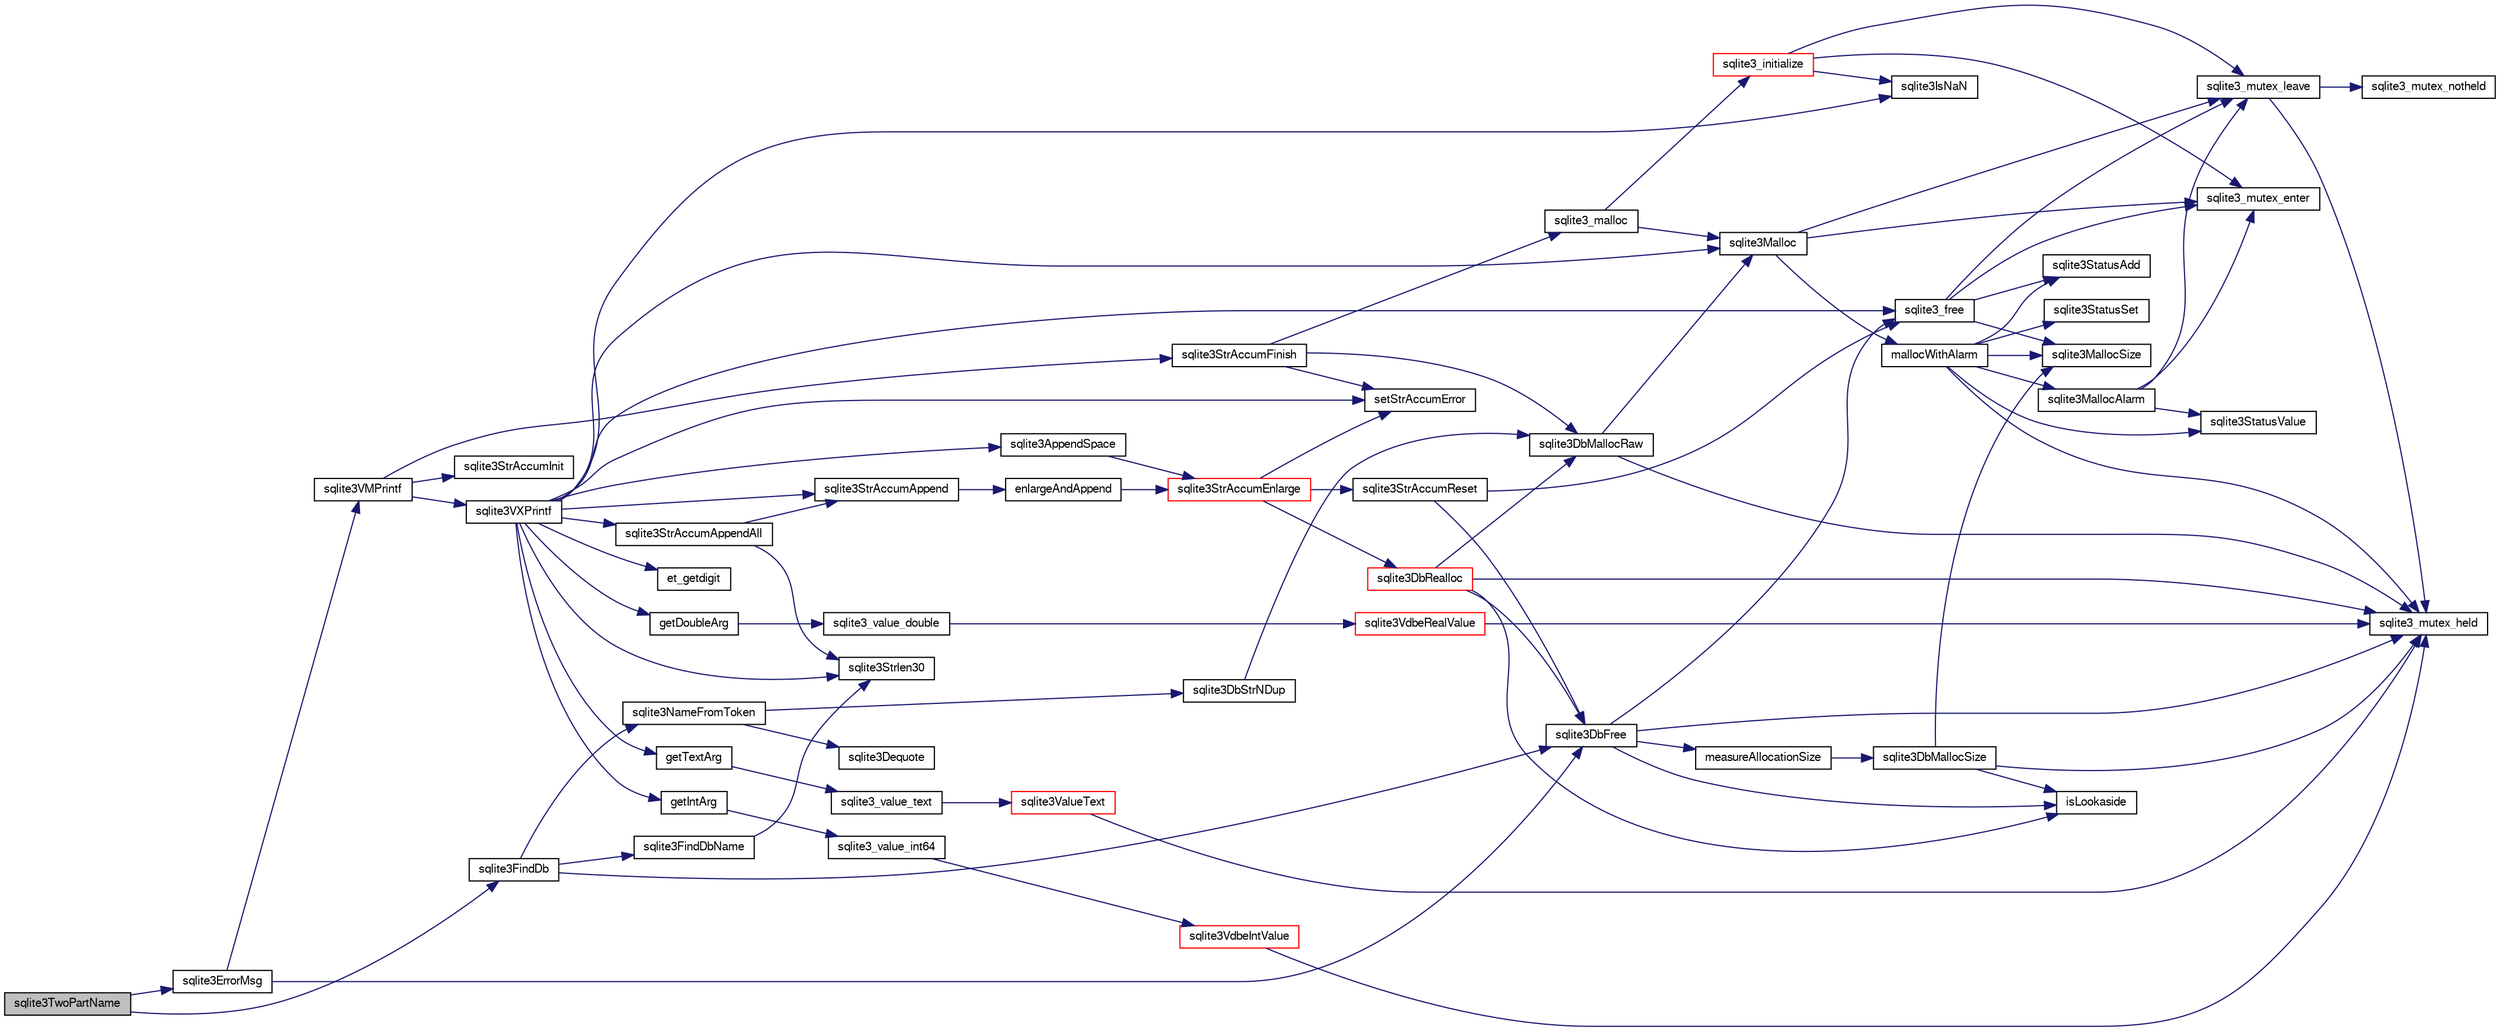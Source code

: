 digraph "sqlite3TwoPartName"
{
  edge [fontname="FreeSans",fontsize="10",labelfontname="FreeSans",labelfontsize="10"];
  node [fontname="FreeSans",fontsize="10",shape=record];
  rankdir="LR";
  Node728376 [label="sqlite3TwoPartName",height=0.2,width=0.4,color="black", fillcolor="grey75", style="filled", fontcolor="black"];
  Node728376 -> Node728377 [color="midnightblue",fontsize="10",style="solid",fontname="FreeSans"];
  Node728377 [label="sqlite3ErrorMsg",height=0.2,width=0.4,color="black", fillcolor="white", style="filled",URL="$sqlite3_8c.html#aee2798e173651adae0f9c85469f3457d"];
  Node728377 -> Node728378 [color="midnightblue",fontsize="10",style="solid",fontname="FreeSans"];
  Node728378 [label="sqlite3VMPrintf",height=0.2,width=0.4,color="black", fillcolor="white", style="filled",URL="$sqlite3_8c.html#a05535d0982ef06fbc2ee8195ebbae689"];
  Node728378 -> Node728379 [color="midnightblue",fontsize="10",style="solid",fontname="FreeSans"];
  Node728379 [label="sqlite3StrAccumInit",height=0.2,width=0.4,color="black", fillcolor="white", style="filled",URL="$sqlite3_8c.html#aabf95e113b9d54d519cd15a56215f560"];
  Node728378 -> Node728380 [color="midnightblue",fontsize="10",style="solid",fontname="FreeSans"];
  Node728380 [label="sqlite3VXPrintf",height=0.2,width=0.4,color="black", fillcolor="white", style="filled",URL="$sqlite3_8c.html#a63c25806c9bd4a2b76f9a0eb232c6bde"];
  Node728380 -> Node728381 [color="midnightblue",fontsize="10",style="solid",fontname="FreeSans"];
  Node728381 [label="sqlite3StrAccumAppend",height=0.2,width=0.4,color="black", fillcolor="white", style="filled",URL="$sqlite3_8c.html#a56664fa33def33c5a5245b623441d5e0"];
  Node728381 -> Node728382 [color="midnightblue",fontsize="10",style="solid",fontname="FreeSans"];
  Node728382 [label="enlargeAndAppend",height=0.2,width=0.4,color="black", fillcolor="white", style="filled",URL="$sqlite3_8c.html#a25b21e61dc0883d849890eaa8a18088a"];
  Node728382 -> Node728383 [color="midnightblue",fontsize="10",style="solid",fontname="FreeSans"];
  Node728383 [label="sqlite3StrAccumEnlarge",height=0.2,width=0.4,color="red", fillcolor="white", style="filled",URL="$sqlite3_8c.html#a38976500a97c69d65086eeccca82dd96"];
  Node728383 -> Node728384 [color="midnightblue",fontsize="10",style="solid",fontname="FreeSans"];
  Node728384 [label="setStrAccumError",height=0.2,width=0.4,color="black", fillcolor="white", style="filled",URL="$sqlite3_8c.html#a3dc479a1fc8ba1ab8edfe51f8a0b102c"];
  Node728383 -> Node728385 [color="midnightblue",fontsize="10",style="solid",fontname="FreeSans"];
  Node728385 [label="sqlite3StrAccumReset",height=0.2,width=0.4,color="black", fillcolor="white", style="filled",URL="$sqlite3_8c.html#ad7e70f4ec9d2fa3a63a371e2c7c555d8"];
  Node728385 -> Node728386 [color="midnightblue",fontsize="10",style="solid",fontname="FreeSans"];
  Node728386 [label="sqlite3DbFree",height=0.2,width=0.4,color="black", fillcolor="white", style="filled",URL="$sqlite3_8c.html#ac70ab821a6607b4a1b909582dc37a069"];
  Node728386 -> Node728387 [color="midnightblue",fontsize="10",style="solid",fontname="FreeSans"];
  Node728387 [label="sqlite3_mutex_held",height=0.2,width=0.4,color="black", fillcolor="white", style="filled",URL="$sqlite3_8c.html#acf77da68932b6bc163c5e68547ecc3e7"];
  Node728386 -> Node728388 [color="midnightblue",fontsize="10",style="solid",fontname="FreeSans"];
  Node728388 [label="measureAllocationSize",height=0.2,width=0.4,color="black", fillcolor="white", style="filled",URL="$sqlite3_8c.html#a45731e644a22fdb756e2b6337224217a"];
  Node728388 -> Node728389 [color="midnightblue",fontsize="10",style="solid",fontname="FreeSans"];
  Node728389 [label="sqlite3DbMallocSize",height=0.2,width=0.4,color="black", fillcolor="white", style="filled",URL="$sqlite3_8c.html#aa397e5a8a03495203a0767abf0a71f86"];
  Node728389 -> Node728390 [color="midnightblue",fontsize="10",style="solid",fontname="FreeSans"];
  Node728390 [label="sqlite3MallocSize",height=0.2,width=0.4,color="black", fillcolor="white", style="filled",URL="$sqlite3_8c.html#acf5d2a5f35270bafb050bd2def576955"];
  Node728389 -> Node728387 [color="midnightblue",fontsize="10",style="solid",fontname="FreeSans"];
  Node728389 -> Node728391 [color="midnightblue",fontsize="10",style="solid",fontname="FreeSans"];
  Node728391 [label="isLookaside",height=0.2,width=0.4,color="black", fillcolor="white", style="filled",URL="$sqlite3_8c.html#a770fa05ff9717b75e16f4d968a77b897"];
  Node728386 -> Node728391 [color="midnightblue",fontsize="10",style="solid",fontname="FreeSans"];
  Node728386 -> Node728392 [color="midnightblue",fontsize="10",style="solid",fontname="FreeSans"];
  Node728392 [label="sqlite3_free",height=0.2,width=0.4,color="black", fillcolor="white", style="filled",URL="$sqlite3_8c.html#a6552349e36a8a691af5487999ab09519"];
  Node728392 -> Node728393 [color="midnightblue",fontsize="10",style="solid",fontname="FreeSans"];
  Node728393 [label="sqlite3_mutex_enter",height=0.2,width=0.4,color="black", fillcolor="white", style="filled",URL="$sqlite3_8c.html#a1c12cde690bd89f104de5cbad12a6bf5"];
  Node728392 -> Node728394 [color="midnightblue",fontsize="10",style="solid",fontname="FreeSans"];
  Node728394 [label="sqlite3StatusAdd",height=0.2,width=0.4,color="black", fillcolor="white", style="filled",URL="$sqlite3_8c.html#afa029f93586aeab4cc85360905dae9cd"];
  Node728392 -> Node728390 [color="midnightblue",fontsize="10",style="solid",fontname="FreeSans"];
  Node728392 -> Node728395 [color="midnightblue",fontsize="10",style="solid",fontname="FreeSans"];
  Node728395 [label="sqlite3_mutex_leave",height=0.2,width=0.4,color="black", fillcolor="white", style="filled",URL="$sqlite3_8c.html#a5838d235601dbd3c1fa993555c6bcc93"];
  Node728395 -> Node728387 [color="midnightblue",fontsize="10",style="solid",fontname="FreeSans"];
  Node728395 -> Node728396 [color="midnightblue",fontsize="10",style="solid",fontname="FreeSans"];
  Node728396 [label="sqlite3_mutex_notheld",height=0.2,width=0.4,color="black", fillcolor="white", style="filled",URL="$sqlite3_8c.html#a83967c837c1c000d3b5adcfaa688f5dc"];
  Node728385 -> Node728392 [color="midnightblue",fontsize="10",style="solid",fontname="FreeSans"];
  Node728383 -> Node728397 [color="midnightblue",fontsize="10",style="solid",fontname="FreeSans"];
  Node728397 [label="sqlite3DbRealloc",height=0.2,width=0.4,color="red", fillcolor="white", style="filled",URL="$sqlite3_8c.html#ae028f4902a9d29bcaf310ff289ee87dc"];
  Node728397 -> Node728387 [color="midnightblue",fontsize="10",style="solid",fontname="FreeSans"];
  Node728397 -> Node728398 [color="midnightblue",fontsize="10",style="solid",fontname="FreeSans"];
  Node728398 [label="sqlite3DbMallocRaw",height=0.2,width=0.4,color="black", fillcolor="white", style="filled",URL="$sqlite3_8c.html#abbe8be0cf7175e11ddc3e2218fad924e"];
  Node728398 -> Node728387 [color="midnightblue",fontsize="10",style="solid",fontname="FreeSans"];
  Node728398 -> Node728399 [color="midnightblue",fontsize="10",style="solid",fontname="FreeSans"];
  Node728399 [label="sqlite3Malloc",height=0.2,width=0.4,color="black", fillcolor="white", style="filled",URL="$sqlite3_8c.html#a361a2eaa846b1885f123abe46f5d8b2b"];
  Node728399 -> Node728393 [color="midnightblue",fontsize="10",style="solid",fontname="FreeSans"];
  Node728399 -> Node728400 [color="midnightblue",fontsize="10",style="solid",fontname="FreeSans"];
  Node728400 [label="mallocWithAlarm",height=0.2,width=0.4,color="black", fillcolor="white", style="filled",URL="$sqlite3_8c.html#ab070d5cf8e48ec8a6a43cf025d48598b"];
  Node728400 -> Node728387 [color="midnightblue",fontsize="10",style="solid",fontname="FreeSans"];
  Node728400 -> Node728401 [color="midnightblue",fontsize="10",style="solid",fontname="FreeSans"];
  Node728401 [label="sqlite3StatusSet",height=0.2,width=0.4,color="black", fillcolor="white", style="filled",URL="$sqlite3_8c.html#afec7586c01fcb5ea17dc9d7725a589d9"];
  Node728400 -> Node728402 [color="midnightblue",fontsize="10",style="solid",fontname="FreeSans"];
  Node728402 [label="sqlite3StatusValue",height=0.2,width=0.4,color="black", fillcolor="white", style="filled",URL="$sqlite3_8c.html#a30b8ac296c6e200c1fa57708d52c6ef6"];
  Node728400 -> Node728403 [color="midnightblue",fontsize="10",style="solid",fontname="FreeSans"];
  Node728403 [label="sqlite3MallocAlarm",height=0.2,width=0.4,color="black", fillcolor="white", style="filled",URL="$sqlite3_8c.html#ada66988e8471d1198f3219c062377508"];
  Node728403 -> Node728402 [color="midnightblue",fontsize="10",style="solid",fontname="FreeSans"];
  Node728403 -> Node728395 [color="midnightblue",fontsize="10",style="solid",fontname="FreeSans"];
  Node728403 -> Node728393 [color="midnightblue",fontsize="10",style="solid",fontname="FreeSans"];
  Node728400 -> Node728390 [color="midnightblue",fontsize="10",style="solid",fontname="FreeSans"];
  Node728400 -> Node728394 [color="midnightblue",fontsize="10",style="solid",fontname="FreeSans"];
  Node728399 -> Node728395 [color="midnightblue",fontsize="10",style="solid",fontname="FreeSans"];
  Node728397 -> Node728391 [color="midnightblue",fontsize="10",style="solid",fontname="FreeSans"];
  Node728397 -> Node728386 [color="midnightblue",fontsize="10",style="solid",fontname="FreeSans"];
  Node728380 -> Node728654 [color="midnightblue",fontsize="10",style="solid",fontname="FreeSans"];
  Node728654 [label="getIntArg",height=0.2,width=0.4,color="black", fillcolor="white", style="filled",URL="$sqlite3_8c.html#abff258963dbd9205fb299851a64c67be"];
  Node728654 -> Node728539 [color="midnightblue",fontsize="10",style="solid",fontname="FreeSans"];
  Node728539 [label="sqlite3_value_int64",height=0.2,width=0.4,color="black", fillcolor="white", style="filled",URL="$sqlite3_8c.html#ab38d8627f4750672e72712df0b709e0d"];
  Node728539 -> Node728527 [color="midnightblue",fontsize="10",style="solid",fontname="FreeSans"];
  Node728527 [label="sqlite3VdbeIntValue",height=0.2,width=0.4,color="red", fillcolor="white", style="filled",URL="$sqlite3_8c.html#a3dc28e3bfdbecf81633c3697a3aacd45"];
  Node728527 -> Node728387 [color="midnightblue",fontsize="10",style="solid",fontname="FreeSans"];
  Node728380 -> Node728399 [color="midnightblue",fontsize="10",style="solid",fontname="FreeSans"];
  Node728380 -> Node728384 [color="midnightblue",fontsize="10",style="solid",fontname="FreeSans"];
  Node728380 -> Node728655 [color="midnightblue",fontsize="10",style="solid",fontname="FreeSans"];
  Node728655 [label="getDoubleArg",height=0.2,width=0.4,color="black", fillcolor="white", style="filled",URL="$sqlite3_8c.html#a1cf25120072c85bd261983b24c12c3d9"];
  Node728655 -> Node728543 [color="midnightblue",fontsize="10",style="solid",fontname="FreeSans"];
  Node728543 [label="sqlite3_value_double",height=0.2,width=0.4,color="black", fillcolor="white", style="filled",URL="$sqlite3_8c.html#a3e50c1a2dd484a8b6911c9d163816b88"];
  Node728543 -> Node728544 [color="midnightblue",fontsize="10",style="solid",fontname="FreeSans"];
  Node728544 [label="sqlite3VdbeRealValue",height=0.2,width=0.4,color="red", fillcolor="white", style="filled",URL="$sqlite3_8c.html#a5bf943a4f9a5516911b3bc610e3d64e0"];
  Node728544 -> Node728387 [color="midnightblue",fontsize="10",style="solid",fontname="FreeSans"];
  Node728380 -> Node728548 [color="midnightblue",fontsize="10",style="solid",fontname="FreeSans"];
  Node728548 [label="sqlite3IsNaN",height=0.2,width=0.4,color="black", fillcolor="white", style="filled",URL="$sqlite3_8c.html#aed4d78203877c3486765ccbc7feebb50"];
  Node728380 -> Node728466 [color="midnightblue",fontsize="10",style="solid",fontname="FreeSans"];
  Node728466 [label="sqlite3Strlen30",height=0.2,width=0.4,color="black", fillcolor="white", style="filled",URL="$sqlite3_8c.html#a3dcd80ba41f1a308193dee74857b62a7"];
  Node728380 -> Node728656 [color="midnightblue",fontsize="10",style="solid",fontname="FreeSans"];
  Node728656 [label="et_getdigit",height=0.2,width=0.4,color="black", fillcolor="white", style="filled",URL="$sqlite3_8c.html#a40c5a308749ad07cc2397a53e081bff0"];
  Node728380 -> Node728657 [color="midnightblue",fontsize="10",style="solid",fontname="FreeSans"];
  Node728657 [label="getTextArg",height=0.2,width=0.4,color="black", fillcolor="white", style="filled",URL="$sqlite3_8c.html#afbb41850423ef20071cefaab0431e04d"];
  Node728657 -> Node728471 [color="midnightblue",fontsize="10",style="solid",fontname="FreeSans"];
  Node728471 [label="sqlite3_value_text",height=0.2,width=0.4,color="black", fillcolor="white", style="filled",URL="$sqlite3_8c.html#aef2ace3239e6dd59c74110faa70f8171"];
  Node728471 -> Node728472 [color="midnightblue",fontsize="10",style="solid",fontname="FreeSans"];
  Node728472 [label="sqlite3ValueText",height=0.2,width=0.4,color="red", fillcolor="white", style="filled",URL="$sqlite3_8c.html#ad567a94e52d1adf81f4857fdba00a59b"];
  Node728472 -> Node728387 [color="midnightblue",fontsize="10",style="solid",fontname="FreeSans"];
  Node728380 -> Node728658 [color="midnightblue",fontsize="10",style="solid",fontname="FreeSans"];
  Node728658 [label="sqlite3StrAccumAppendAll",height=0.2,width=0.4,color="black", fillcolor="white", style="filled",URL="$sqlite3_8c.html#acaf8f3e4f99a3c3a4a77e9c987547289"];
  Node728658 -> Node728381 [color="midnightblue",fontsize="10",style="solid",fontname="FreeSans"];
  Node728658 -> Node728466 [color="midnightblue",fontsize="10",style="solid",fontname="FreeSans"];
  Node728380 -> Node728659 [color="midnightblue",fontsize="10",style="solid",fontname="FreeSans"];
  Node728659 [label="sqlite3AppendSpace",height=0.2,width=0.4,color="black", fillcolor="white", style="filled",URL="$sqlite3_8c.html#aefd38a5afc0020d4a93855c3ee7c63a8"];
  Node728659 -> Node728383 [color="midnightblue",fontsize="10",style="solid",fontname="FreeSans"];
  Node728380 -> Node728392 [color="midnightblue",fontsize="10",style="solid",fontname="FreeSans"];
  Node728378 -> Node728430 [color="midnightblue",fontsize="10",style="solid",fontname="FreeSans"];
  Node728430 [label="sqlite3StrAccumFinish",height=0.2,width=0.4,color="black", fillcolor="white", style="filled",URL="$sqlite3_8c.html#adb7f26b10ac1b847db6f000ef4c2e2ba"];
  Node728430 -> Node728398 [color="midnightblue",fontsize="10",style="solid",fontname="FreeSans"];
  Node728430 -> Node728431 [color="midnightblue",fontsize="10",style="solid",fontname="FreeSans"];
  Node728431 [label="sqlite3_malloc",height=0.2,width=0.4,color="black", fillcolor="white", style="filled",URL="$sqlite3_8c.html#ac79dba55fc32b6a840cf5a9769bce7cd"];
  Node728431 -> Node728405 [color="midnightblue",fontsize="10",style="solid",fontname="FreeSans"];
  Node728405 [label="sqlite3_initialize",height=0.2,width=0.4,color="red", fillcolor="white", style="filled",URL="$sqlite3_8c.html#ab0c0ee2d5d4cf8b28e9572296a8861df"];
  Node728405 -> Node728393 [color="midnightblue",fontsize="10",style="solid",fontname="FreeSans"];
  Node728405 -> Node728395 [color="midnightblue",fontsize="10",style="solid",fontname="FreeSans"];
  Node728405 -> Node728548 [color="midnightblue",fontsize="10",style="solid",fontname="FreeSans"];
  Node728431 -> Node728399 [color="midnightblue",fontsize="10",style="solid",fontname="FreeSans"];
  Node728430 -> Node728384 [color="midnightblue",fontsize="10",style="solid",fontname="FreeSans"];
  Node728377 -> Node728386 [color="midnightblue",fontsize="10",style="solid",fontname="FreeSans"];
  Node728376 -> Node728660 [color="midnightblue",fontsize="10",style="solid",fontname="FreeSans"];
  Node728660 [label="sqlite3FindDb",height=0.2,width=0.4,color="black", fillcolor="white", style="filled",URL="$sqlite3_8c.html#aa24a00ff02dcb0883436718a1226d295"];
  Node728660 -> Node728661 [color="midnightblue",fontsize="10",style="solid",fontname="FreeSans"];
  Node728661 [label="sqlite3NameFromToken",height=0.2,width=0.4,color="black", fillcolor="white", style="filled",URL="$sqlite3_8c.html#a6ba4248ee912d7f5a7a898c5ae46e808"];
  Node728661 -> Node728645 [color="midnightblue",fontsize="10",style="solid",fontname="FreeSans"];
  Node728645 [label="sqlite3DbStrNDup",height=0.2,width=0.4,color="black", fillcolor="white", style="filled",URL="$sqlite3_8c.html#a48e8c757f70cba60fe83ce00ad8de713"];
  Node728645 -> Node728398 [color="midnightblue",fontsize="10",style="solid",fontname="FreeSans"];
  Node728661 -> Node728646 [color="midnightblue",fontsize="10",style="solid",fontname="FreeSans"];
  Node728646 [label="sqlite3Dequote",height=0.2,width=0.4,color="black", fillcolor="white", style="filled",URL="$sqlite3_8c.html#a7b0ccb71d60de662cbb09755454dee5d"];
  Node728660 -> Node728662 [color="midnightblue",fontsize="10",style="solid",fontname="FreeSans"];
  Node728662 [label="sqlite3FindDbName",height=0.2,width=0.4,color="black", fillcolor="white", style="filled",URL="$sqlite3_8c.html#a87029035bea562c6a5d1b9ba6475b567"];
  Node728662 -> Node728466 [color="midnightblue",fontsize="10",style="solid",fontname="FreeSans"];
  Node728660 -> Node728386 [color="midnightblue",fontsize="10",style="solid",fontname="FreeSans"];
}

